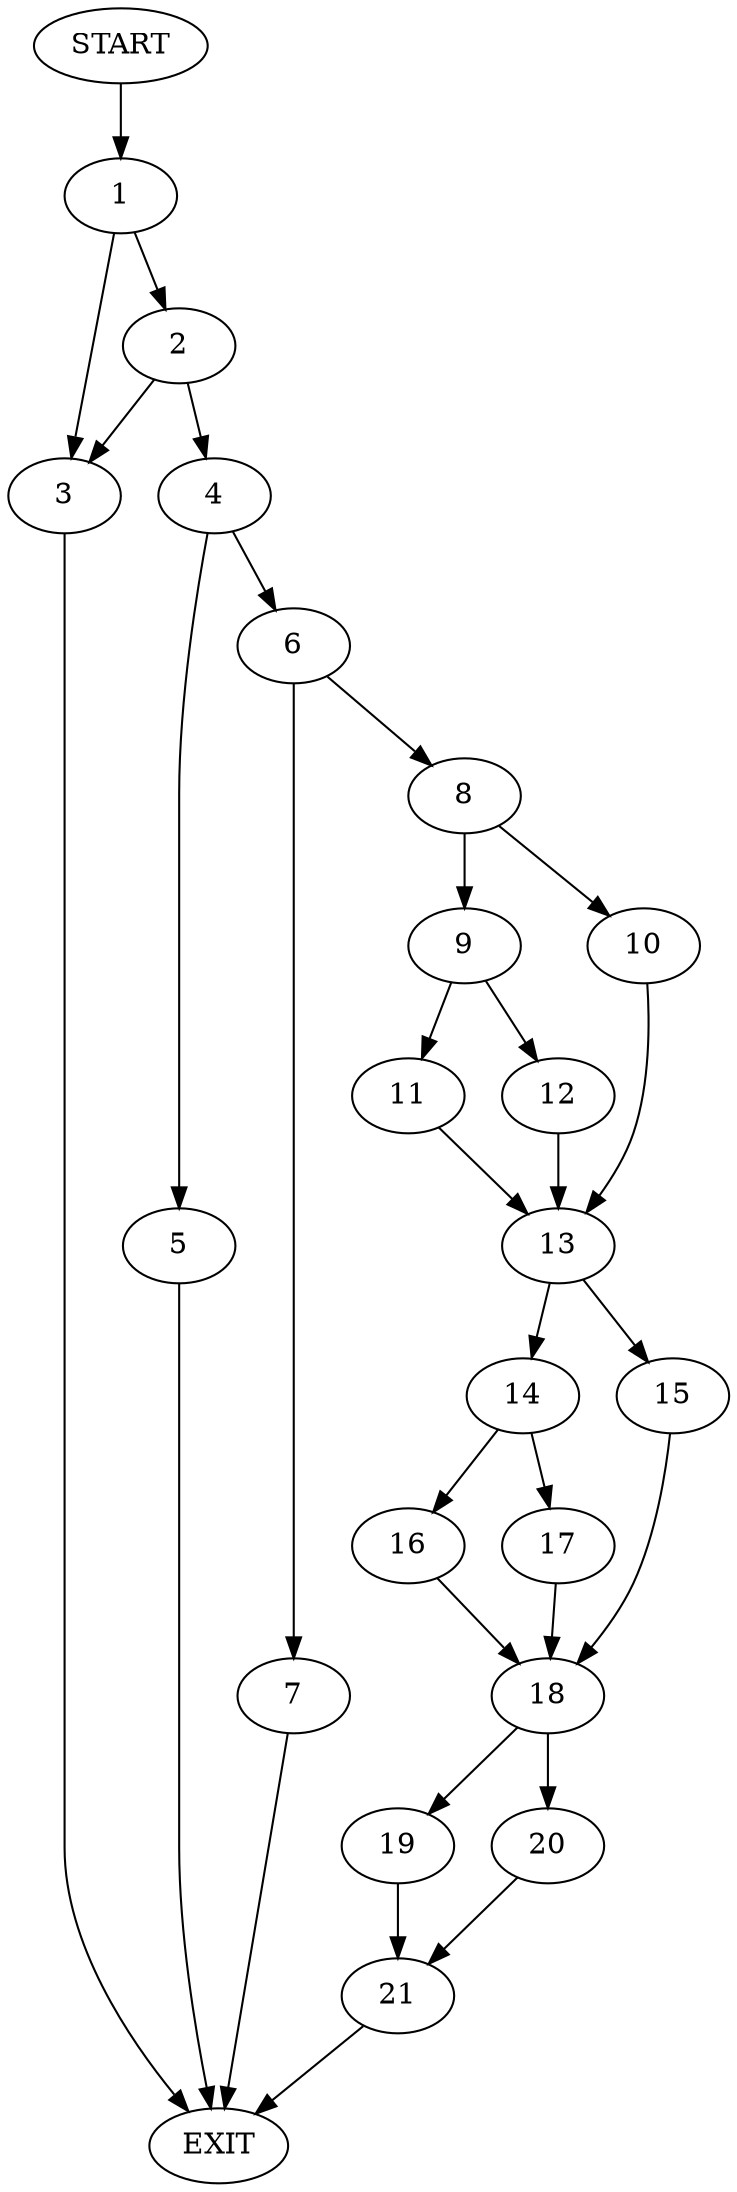 digraph {
0 [label="START"]
22 [label="EXIT"]
0 -> 1
1 -> 2
1 -> 3
2 -> 3
2 -> 4
3 -> 22
4 -> 5
4 -> 6
6 -> 7
6 -> 8
5 -> 22
8 -> 9
8 -> 10
7 -> 22
9 -> 11
9 -> 12
10 -> 13
13 -> 14
13 -> 15
12 -> 13
11 -> 13
14 -> 16
14 -> 17
15 -> 18
18 -> 19
18 -> 20
17 -> 18
16 -> 18
19 -> 21
20 -> 21
21 -> 22
}
